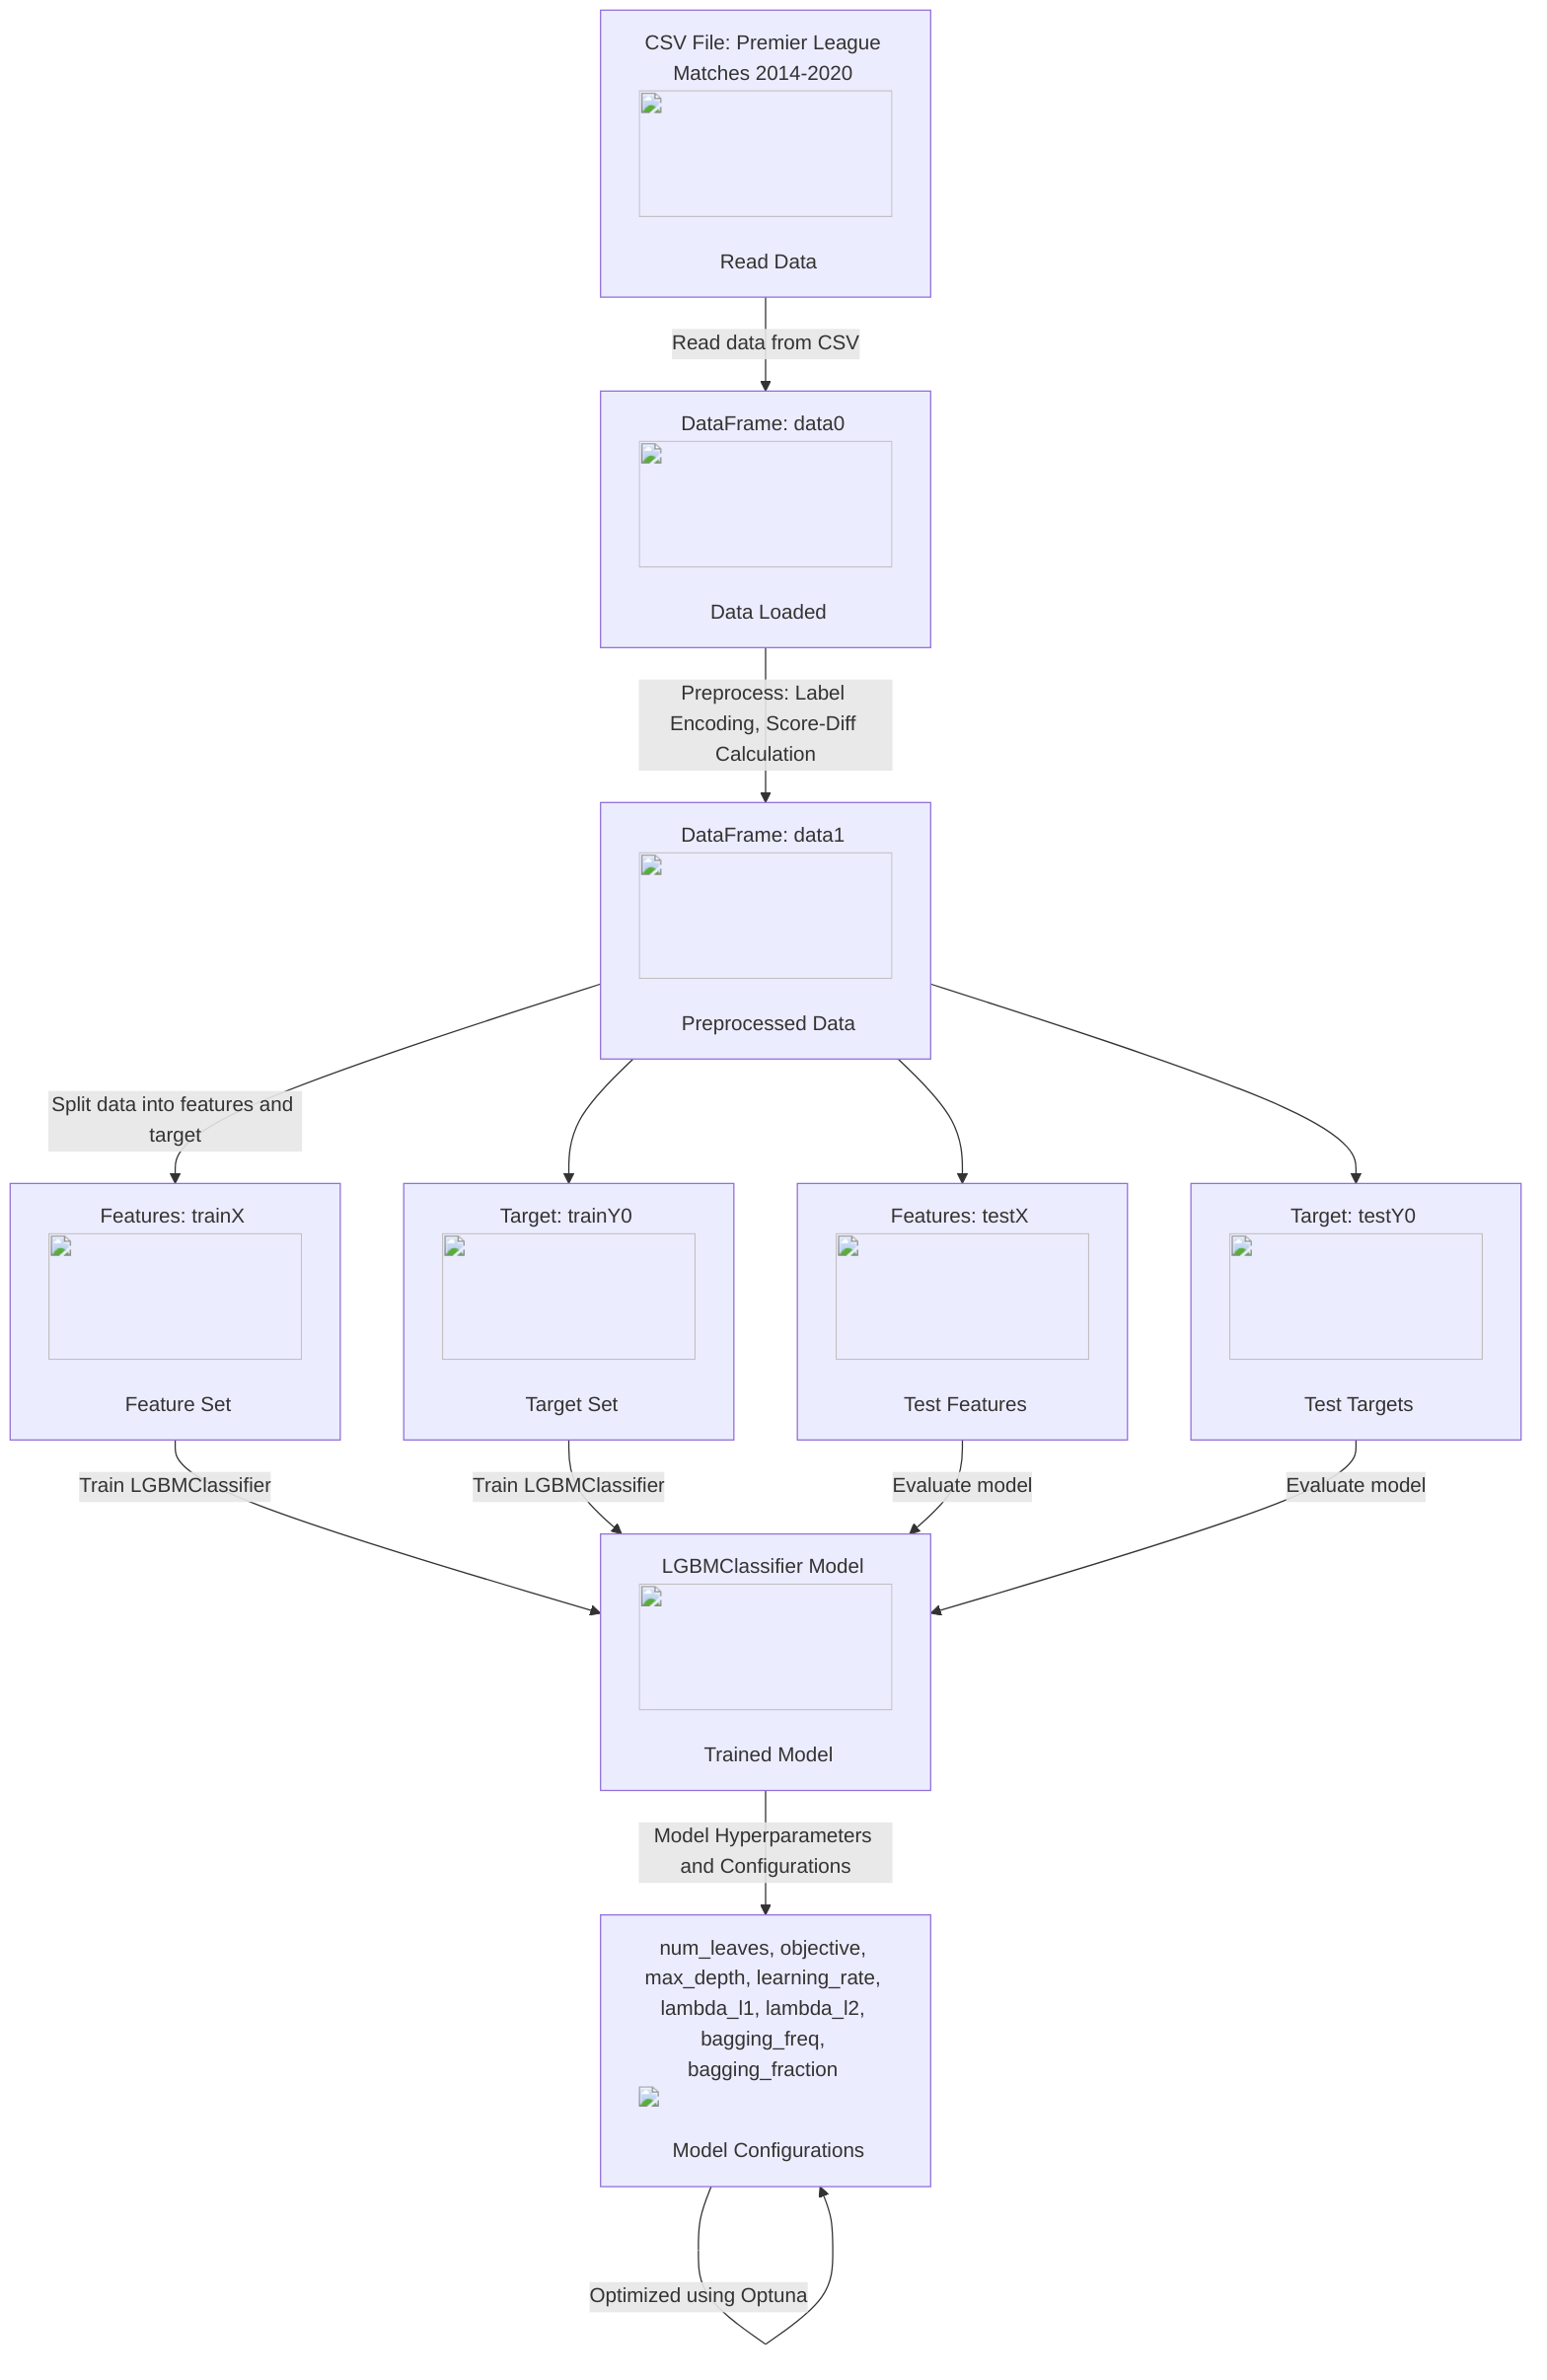 flowchart TD;
    A["CSV File: Premier League Matches 2014-2020 <img src='icons/file.svg' width=100 height=100/> <br/> Read Data"] --> |"Read data from CSV"| B["DataFrame: data0 <img src='icons/table.svg' width=100 height=100/> <br/> Data Loaded"];
    B --> |"Preprocess: Label Encoding, Score-Diff Calculation"| C["DataFrame: data1 <img src='icons/column_split.svg' width=100 height=100/> <br/> Preprocessed Data"];
    C --> |"Split data into features and target"| D["Features: trainX <img src='icons/column_split.svg' width=100 height=100/> <br/> Feature Set"];
    C --> E["Target: trainY0 <img src='icons/column_split.svg' width=100 height=100/> <br/> Target Set"];
    C --> F["Features: testX <img src='icons/column_split.svg' width=100 height=100/> <br/> Test Features"];
    C --> G["Target: testY0 <img src='icons/column_split.svg' width=100 height=100/> <br/> Test Targets"];
    D & E --> |"Train LGBMClassifier"| H["LGBMClassifier Model <img src='icons/brain.svg' width=100 height=100/> <br/> Trained Model"];
    F & G --> |"Evaluate model"| H;
    H --> |"Model Hyperparameters and Configurations"| I["num_leaves, objective, max_depth, learning_rate, lambda_l1, lambda_l2, bagging_freq, bagging_fraction <img src='dummy_plots/lineplot_template.svg'/> <br/> Model Configurations"];
    I --> |"Optimized using Optuna"| I;